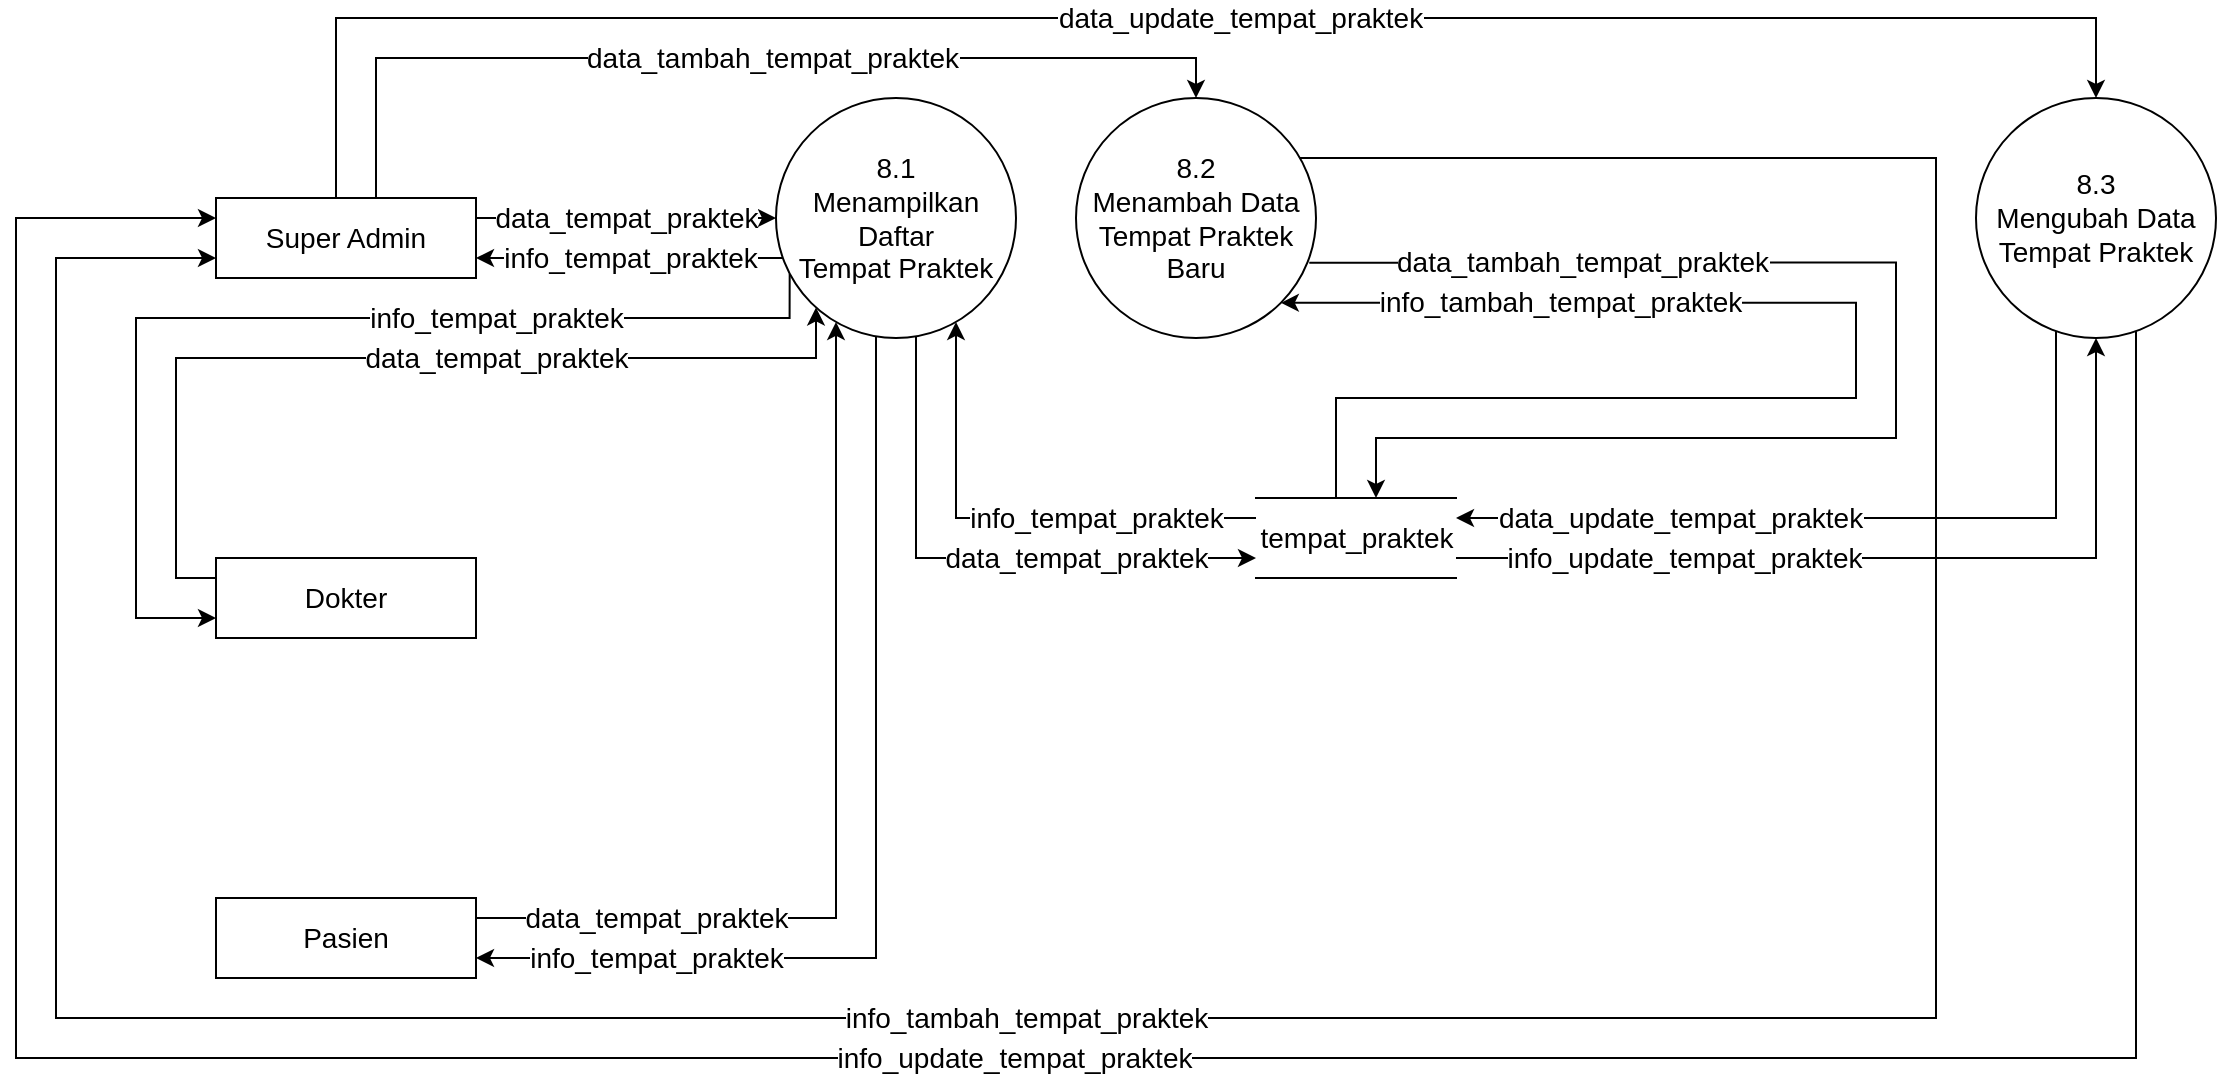 <mxfile version="14.6.13" type="device"><diagram id="Rc6OxXYoEZi-hfFgIoyE" name="Page-1"><mxGraphModel dx="2067" dy="706" grid="1" gridSize="10" guides="1" tooltips="1" connect="1" arrows="1" fold="1" page="1" pageScale="1" pageWidth="850" pageHeight="1100" math="0" shadow="0"><root><mxCell id="0"/><mxCell id="1" parent="0"/><mxCell id="QhTn7aZP73QFiXAm_fX9-3" value="info_tambah_tempat_praktek" style="edgeStyle=orthogonalEdgeStyle;rounded=0;orthogonalLoop=1;jettySize=auto;html=1;entryX=0;entryY=0.75;entryDx=0;entryDy=0;jumpStyle=arc;fontSize=14;" parent="1" source="giehG95AdQWtgdjCYtVg-1" target="s38WGr486lUvFhDny16M-2" edge="1"><mxGeometry x="0.12" relative="1" as="geometry"><Array as="points"><mxPoint x="940" y="110"/><mxPoint x="940" y="540"/><mxPoint y="540"/><mxPoint y="160"/></Array><mxPoint x="604.721" y="90.0" as="sourcePoint"/><mxPoint x="83" y="121.16" as="targetPoint"/><mxPoint as="offset"/></mxGeometry></mxCell><mxCell id="s38WGr486lUvFhDny16M-7" value="data_update_tempat_praktek" style="edgeStyle=orthogonalEdgeStyle;rounded=0;orthogonalLoop=1;jettySize=auto;html=1;entryX=0.5;entryY=0;entryDx=0;entryDy=0;fontSize=14;" parent="1" source="s38WGr486lUvFhDny16M-2" target="s38WGr486lUvFhDny16M-6" edge="1"><mxGeometry x="0.072" relative="1" as="geometry"><mxPoint as="offset"/><Array as="points"><mxPoint x="140" y="40"/><mxPoint x="1020" y="40"/></Array></mxGeometry></mxCell><mxCell id="s38WGr486lUvFhDny16M-1" value="&lt;font style=&quot;font-size: 14px;&quot;&gt;8.1&lt;br style=&quot;font-size: 14px;&quot;&gt;Menampilkan Daftar&lt;br style=&quot;font-size: 14px;&quot;&gt;Tempat Praktek&lt;br style=&quot;font-size: 14px;&quot;&gt;&lt;/font&gt;" style="ellipse;whiteSpace=wrap;html=1;aspect=fixed;fontSize=14;" parent="1" vertex="1"><mxGeometry x="360" y="80" width="120" height="120" as="geometry"/></mxCell><mxCell id="s38WGr486lUvFhDny16M-4" value="data_tempat_praktek" style="edgeStyle=orthogonalEdgeStyle;rounded=0;orthogonalLoop=1;jettySize=auto;html=1;exitX=1;exitY=0.25;exitDx=0;exitDy=0;fontSize=14;" parent="1" source="s38WGr486lUvFhDny16M-2" edge="1"><mxGeometry relative="1" as="geometry"><mxPoint x="360" y="140" as="targetPoint"/><Array as="points"><mxPoint x="280" y="140"/><mxPoint x="280" y="140"/></Array></mxGeometry></mxCell><mxCell id="s38WGr486lUvFhDny16M-2" value="Super Admin" style="rounded=0;whiteSpace=wrap;html=1;fontSize=14;" parent="1" vertex="1"><mxGeometry x="80" y="130" width="130" height="40" as="geometry"/></mxCell><mxCell id="s38WGr486lUvFhDny16M-13" value="data_tempat_praktek" style="edgeStyle=orthogonalEdgeStyle;rounded=0;orthogonalLoop=1;jettySize=auto;html=1;fontSize=14;" parent="1" source="s38WGr486lUvFhDny16M-1" target="s38WGr486lUvFhDny16M-12" edge="1"><mxGeometry x="0.359" relative="1" as="geometry"><Array as="points"><mxPoint x="430" y="310"/></Array><mxPoint as="offset"/></mxGeometry></mxCell><mxCell id="w3oePjnz5msJqxtDDQAo-2" value="info_update_tempat_praktek" style="edgeStyle=orthogonalEdgeStyle;rounded=0;orthogonalLoop=1;jettySize=auto;html=1;fontSize=14;" parent="1" source="s38WGr486lUvFhDny16M-12" target="s38WGr486lUvFhDny16M-6" edge="1"><mxGeometry x="-0.469" relative="1" as="geometry"><Array as="points"><mxPoint x="1020" y="310"/></Array><mxPoint as="offset"/></mxGeometry></mxCell><mxCell id="giehG95AdQWtgdjCYtVg-17" value="info_update_tempat_praktek" style="edgeStyle=orthogonalEdgeStyle;rounded=0;orthogonalLoop=1;jettySize=auto;html=1;entryX=0;entryY=0.25;entryDx=0;entryDy=0;fontSize=14;" parent="1" source="s38WGr486lUvFhDny16M-6" target="s38WGr486lUvFhDny16M-2" edge="1"><mxGeometry x="-0.05" relative="1" as="geometry"><Array as="points"><mxPoint x="1040" y="560"/><mxPoint x="-20" y="560"/><mxPoint x="-20" y="140"/></Array><mxPoint x="-1" as="offset"/></mxGeometry></mxCell><mxCell id="s38WGr486lUvFhDny16M-6" value="&lt;font style=&quot;font-size: 14px;&quot;&gt;8.3&lt;br style=&quot;font-size: 14px;&quot;&gt;Mengubah Data Tempat Praktek&lt;br style=&quot;font-size: 14px;&quot;&gt;&lt;/font&gt;" style="ellipse;whiteSpace=wrap;html=1;aspect=fixed;fontSize=14;" parent="1" vertex="1"><mxGeometry x="960" y="80" width="120" height="120" as="geometry"/></mxCell><mxCell id="w3oePjnz5msJqxtDDQAo-1" value="info_tempat_praktek" style="edgeStyle=orthogonalEdgeStyle;rounded=0;orthogonalLoop=1;jettySize=auto;html=1;fontSize=14;" parent="1" source="s38WGr486lUvFhDny16M-12" target="s38WGr486lUvFhDny16M-1" edge="1"><mxGeometry x="-0.355" relative="1" as="geometry"><Array as="points"><mxPoint x="450" y="290"/></Array><mxPoint as="offset"/></mxGeometry></mxCell><mxCell id="w3oePjnz5msJqxtDDQAo-3" value="data_update_tempat_praktek" style="edgeStyle=orthogonalEdgeStyle;rounded=0;orthogonalLoop=1;jettySize=auto;html=1;fontSize=14;" parent="1" source="s38WGr486lUvFhDny16M-6" target="s38WGr486lUvFhDny16M-12" edge="1"><mxGeometry x="0.427" relative="1" as="geometry"><Array as="points"><mxPoint x="1000" y="290"/></Array><mxPoint x="-1" as="offset"/></mxGeometry></mxCell><mxCell id="s38WGr486lUvFhDny16M-12" value="tempat_praktek" style="html=1;dashed=0;whitespace=wrap;shape=partialRectangle;right=0;left=0;fontSize=14;" parent="1" vertex="1"><mxGeometry x="600" y="280" width="100" height="40" as="geometry"/></mxCell><mxCell id="w3oePjnz5msJqxtDDQAo-5" value="Pasien" style="rounded=0;whiteSpace=wrap;html=1;fontSize=14;" parent="1" vertex="1"><mxGeometry x="80" y="480" width="130" height="40" as="geometry"/></mxCell><mxCell id="w3oePjnz5msJqxtDDQAo-7" value="data_tempat_praktek" style="edgeStyle=orthogonalEdgeStyle;rounded=0;orthogonalLoop=1;jettySize=auto;html=1;fontSize=14;" parent="1" source="w3oePjnz5msJqxtDDQAo-5" target="s38WGr486lUvFhDny16M-1" edge="1"><mxGeometry x="-0.624" relative="1" as="geometry"><mxPoint x="210" y="460.5" as="sourcePoint"/><mxPoint x="377.574" y="502.426" as="targetPoint"/><Array as="points"><mxPoint x="390" y="490"/></Array><mxPoint as="offset"/></mxGeometry></mxCell><mxCell id="giehG95AdQWtgdjCYtVg-3" value="data_tambah_tempat_praktek" style="edgeStyle=orthogonalEdgeStyle;rounded=0;orthogonalLoop=1;jettySize=auto;html=1;exitX=0.972;exitY=0.686;exitDx=0;exitDy=0;exitPerimeter=0;jumpStyle=arc;fontSize=14;" parent="1" source="giehG95AdQWtgdjCYtVg-1" target="s38WGr486lUvFhDny16M-12" edge="1"><mxGeometry x="-0.594" relative="1" as="geometry"><Array as="points"><mxPoint x="920" y="162"/><mxPoint x="920" y="250"/><mxPoint x="660" y="250"/></Array><mxPoint as="offset"/></mxGeometry></mxCell><mxCell id="giehG95AdQWtgdjCYtVg-4" value="info_tambah_tempat_praktek" style="edgeStyle=orthogonalEdgeStyle;rounded=0;orthogonalLoop=1;jettySize=auto;html=1;entryX=1;entryY=1;entryDx=0;entryDy=0;jumpStyle=arc;fontSize=14;" parent="1" source="s38WGr486lUvFhDny16M-12" target="giehG95AdQWtgdjCYtVg-1" edge="1"><mxGeometry x="0.568" relative="1" as="geometry"><Array as="points"><mxPoint x="640" y="230"/><mxPoint x="900" y="230"/><mxPoint x="900" y="182"/></Array><mxPoint as="offset"/></mxGeometry></mxCell><mxCell id="giehG95AdQWtgdjCYtVg-1" value="&lt;font style=&quot;font-size: 14px;&quot;&gt;8.2&lt;br style=&quot;font-size: 14px;&quot;&gt;Menambah Data Tempat Praktek Baru&lt;br style=&quot;font-size: 14px;&quot;&gt;&lt;/font&gt;" style="ellipse;whiteSpace=wrap;html=1;aspect=fixed;fontSize=14;" parent="1" vertex="1"><mxGeometry x="510" y="80" width="120" height="120" as="geometry"/></mxCell><mxCell id="giehG95AdQWtgdjCYtVg-2" value="data_tambah_tempat_praktek" style="edgeStyle=orthogonalEdgeStyle;rounded=0;orthogonalLoop=1;jettySize=auto;html=1;entryX=0.5;entryY=0;entryDx=0;entryDy=0;fontSize=14;" parent="1" source="s38WGr486lUvFhDny16M-2" target="giehG95AdQWtgdjCYtVg-1" edge="1"><mxGeometry x="0.072" relative="1" as="geometry"><mxPoint as="offset"/><mxPoint x="430" y="90" as="sourcePoint"/><mxPoint x="850" y="90" as="targetPoint"/><Array as="points"><mxPoint x="160" y="60"/><mxPoint x="570" y="60"/></Array></mxGeometry></mxCell><mxCell id="QhTn7aZP73QFiXAm_fX9-2" value="data_tempat_praktek" style="edgeStyle=orthogonalEdgeStyle;rounded=0;orthogonalLoop=1;jettySize=auto;html=1;fontSize=14;" parent="1" source="QhTn7aZP73QFiXAm_fX9-1" target="s38WGr486lUvFhDny16M-1" edge="1"><mxGeometry x="0.221" relative="1" as="geometry"><Array as="points"><mxPoint x="60" y="320"/><mxPoint x="60" y="210"/><mxPoint x="380" y="210"/></Array><mxPoint as="offset"/></mxGeometry></mxCell><mxCell id="QhTn7aZP73QFiXAm_fX9-1" value="Dokter" style="rounded=0;whiteSpace=wrap;html=1;fontSize=14;" parent="1" vertex="1"><mxGeometry x="80" y="310" width="130" height="40" as="geometry"/></mxCell><mxCell id="yD-jiG_hthiT5Hs9iXei-2" value="info_tempat_praktek" style="edgeStyle=orthogonalEdgeStyle;rounded=0;orthogonalLoop=1;jettySize=auto;html=1;fontSize=14;" parent="1" source="s38WGr486lUvFhDny16M-1" target="s38WGr486lUvFhDny16M-2" edge="1"><mxGeometry relative="1" as="geometry"><mxPoint x="220" y="150" as="targetPoint"/><Array as="points"><mxPoint x="320" y="160"/><mxPoint x="320" y="160"/></Array><mxPoint x="370" y="150" as="sourcePoint"/></mxGeometry></mxCell><mxCell id="yD-jiG_hthiT5Hs9iXei-3" value="info_tempat_praktek" style="edgeStyle=orthogonalEdgeStyle;rounded=0;orthogonalLoop=1;jettySize=auto;html=1;fontSize=14;exitX=0.057;exitY=0.733;exitDx=0;exitDy=0;exitPerimeter=0;" parent="1" source="s38WGr486lUvFhDny16M-1" target="QhTn7aZP73QFiXAm_fX9-1" edge="1"><mxGeometry x="-0.373" relative="1" as="geometry"><Array as="points"><mxPoint x="367" y="190"/><mxPoint x="40" y="190"/><mxPoint x="40" y="340"/></Array><mxPoint as="offset"/><mxPoint x="385.279" y="190" as="sourcePoint"/><mxPoint x="220" y="340" as="targetPoint"/></mxGeometry></mxCell><mxCell id="yD-jiG_hthiT5Hs9iXei-4" value="info_tempat_praktek" style="edgeStyle=orthogonalEdgeStyle;rounded=0;orthogonalLoop=1;jettySize=auto;html=1;fontSize=14;" parent="1" source="s38WGr486lUvFhDny16M-1" target="w3oePjnz5msJqxtDDQAo-5" edge="1"><mxGeometry x="0.648" relative="1" as="geometry"><mxPoint x="400" y="201.962" as="sourcePoint"/><mxPoint x="220" y="500" as="targetPoint"/><Array as="points"><mxPoint x="410" y="510"/><mxPoint x="210" y="510"/></Array><mxPoint as="offset"/></mxGeometry></mxCell></root></mxGraphModel></diagram></mxfile>